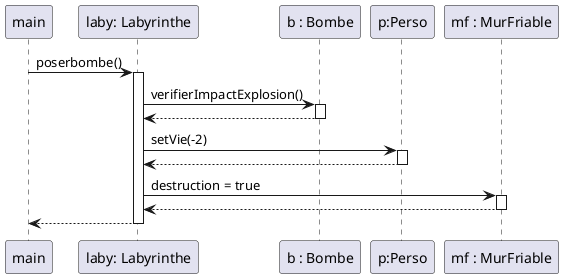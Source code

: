 @startuml
participant "main" as main


participant "laby: Labyrinthe" as laby
participant "b : Bombe" as b
participant "p:Perso" as p
participant "mf : MurFriable" as mf

main ->laby:poserbombe()
activate laby
laby->b : verifierImpactExplosion()
activate b

b-->laby
deactivate b
laby-> p : setVie(-2)
activate p
p-->laby
deactivate p


laby -> mf : destruction = true
activate mf
mf-->laby
deactivate mf
laby-->main
deactivate laby



@enduml